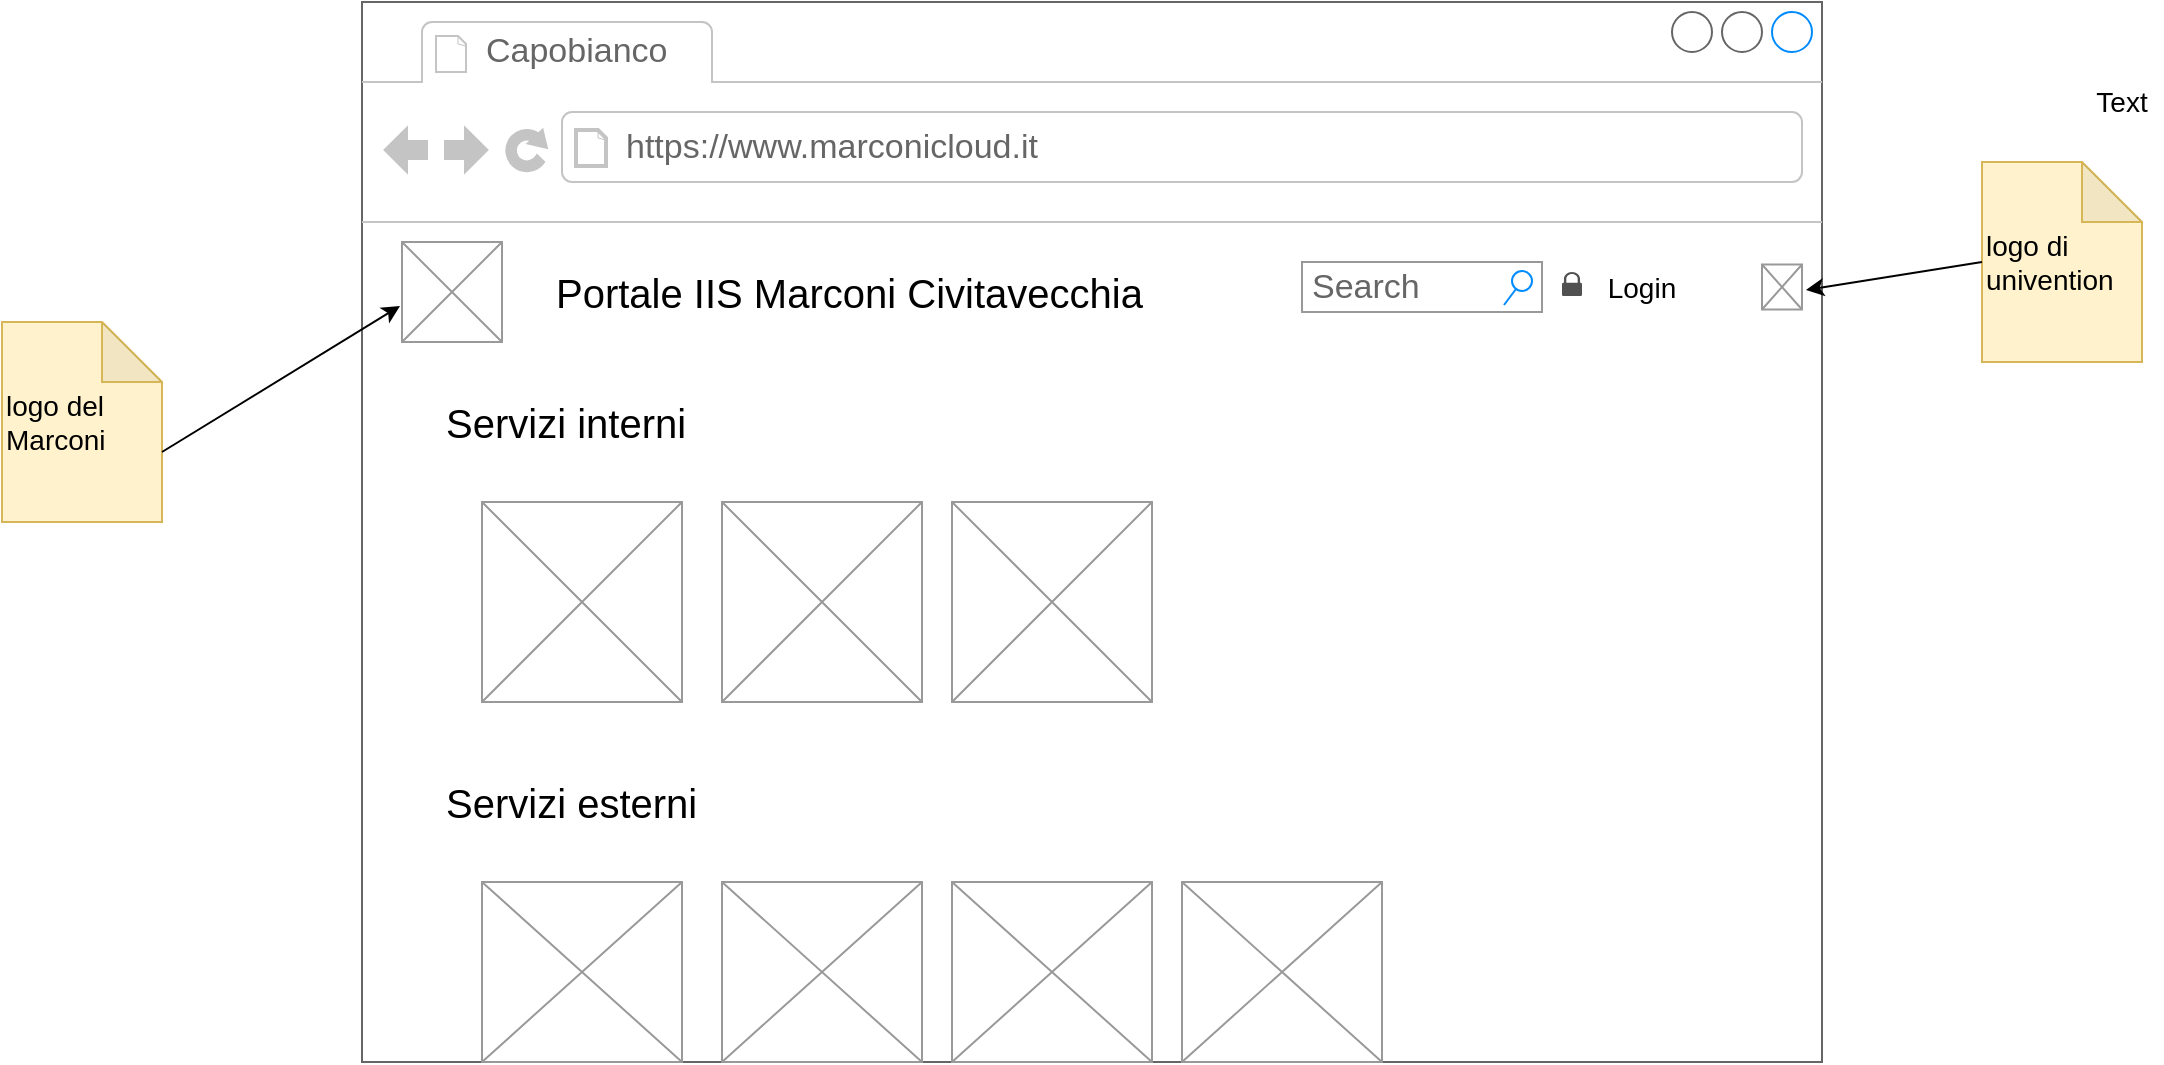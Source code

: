 <mxfile version="14.3.1" type="github">
  <diagram id="4ak0Vm3mq9aS-JCLHp02" name="Page-1">
    <mxGraphModel dx="2422" dy="1092" grid="1" gridSize="10" guides="1" tooltips="1" connect="1" arrows="1" fold="1" page="1" pageScale="1" pageWidth="850" pageHeight="1100" math="0" shadow="0">
      <root>
        <mxCell id="0" />
        <mxCell id="1" parent="0" />
        <mxCell id="QHqVieoAo0VyWfZBsxKu-1" value="" style="strokeWidth=1;shadow=0;dashed=0;align=center;html=1;shape=mxgraph.mockup.containers.browserWindow;rSize=0;strokeColor=#666666;strokeColor2=#008cff;strokeColor3=#c4c4c4;mainText=,;recursiveResize=0;" vertex="1" parent="1">
          <mxGeometry x="30" y="20" width="730" height="530" as="geometry" />
        </mxCell>
        <mxCell id="QHqVieoAo0VyWfZBsxKu-2" value="Capobianco" style="strokeWidth=1;shadow=0;dashed=0;align=center;html=1;shape=mxgraph.mockup.containers.anchor;fontSize=17;fontColor=#666666;align=left;" vertex="1" parent="QHqVieoAo0VyWfZBsxKu-1">
          <mxGeometry x="60" y="12" width="110" height="26" as="geometry" />
        </mxCell>
        <mxCell id="QHqVieoAo0VyWfZBsxKu-3" value="https://www.marconicloud.it" style="strokeWidth=1;shadow=0;dashed=0;align=center;html=1;shape=mxgraph.mockup.containers.anchor;rSize=0;fontSize=17;fontColor=#666666;align=left;" vertex="1" parent="QHqVieoAo0VyWfZBsxKu-1">
          <mxGeometry x="130" y="60" width="250" height="26" as="geometry" />
        </mxCell>
        <mxCell id="QHqVieoAo0VyWfZBsxKu-4" value="" style="verticalLabelPosition=bottom;shadow=0;dashed=0;align=center;html=1;verticalAlign=top;strokeWidth=1;shape=mxgraph.mockup.graphics.simpleIcon;strokeColor=#999999;" vertex="1" parent="QHqVieoAo0VyWfZBsxKu-1">
          <mxGeometry x="20" y="120" width="50" height="50" as="geometry" />
        </mxCell>
        <mxCell id="QHqVieoAo0VyWfZBsxKu-5" value="Portale IIS Marconi Civitavecchia" style="text;html=1;strokeColor=none;fillColor=none;align=left;verticalAlign=middle;whiteSpace=wrap;rounded=0;fontSize=20;" vertex="1" parent="QHqVieoAo0VyWfZBsxKu-1">
          <mxGeometry x="95" y="135" width="445" height="20" as="geometry" />
        </mxCell>
        <mxCell id="QHqVieoAo0VyWfZBsxKu-6" value="Servizi interni" style="text;html=1;strokeColor=none;fillColor=none;align=left;verticalAlign=middle;whiteSpace=wrap;rounded=0;fontSize=20;" vertex="1" parent="QHqVieoAo0VyWfZBsxKu-1">
          <mxGeometry x="40" y="190" width="150" height="40" as="geometry" />
        </mxCell>
        <mxCell id="QHqVieoAo0VyWfZBsxKu-7" value="" style="verticalLabelPosition=bottom;shadow=0;dashed=0;align=center;html=1;verticalAlign=top;strokeWidth=1;shape=mxgraph.mockup.graphics.simpleIcon;strokeColor=#999999;fillColor=#ffffff;fontSize=20;" vertex="1" parent="QHqVieoAo0VyWfZBsxKu-1">
          <mxGeometry x="60" y="250" width="100" height="100" as="geometry" />
        </mxCell>
        <mxCell id="QHqVieoAo0VyWfZBsxKu-8" value="" style="verticalLabelPosition=bottom;shadow=0;dashed=0;align=center;html=1;verticalAlign=top;strokeWidth=1;shape=mxgraph.mockup.graphics.simpleIcon;strokeColor=#999999;fillColor=#ffffff;fontSize=20;" vertex="1" parent="QHqVieoAo0VyWfZBsxKu-1">
          <mxGeometry x="180" y="250" width="100" height="100" as="geometry" />
        </mxCell>
        <mxCell id="QHqVieoAo0VyWfZBsxKu-9" value="" style="verticalLabelPosition=bottom;shadow=0;dashed=0;align=center;html=1;verticalAlign=top;strokeWidth=1;shape=mxgraph.mockup.graphics.simpleIcon;strokeColor=#999999;fillColor=#ffffff;fontSize=20;" vertex="1" parent="QHqVieoAo0VyWfZBsxKu-1">
          <mxGeometry x="295" y="250" width="100" height="100" as="geometry" />
        </mxCell>
        <mxCell id="QHqVieoAo0VyWfZBsxKu-16" value="Servizi esterni" style="text;html=1;strokeColor=none;fillColor=none;align=left;verticalAlign=middle;whiteSpace=wrap;rounded=0;fontSize=20;" vertex="1" parent="QHqVieoAo0VyWfZBsxKu-1">
          <mxGeometry x="40" y="380" width="150" height="40" as="geometry" />
        </mxCell>
        <mxCell id="QHqVieoAo0VyWfZBsxKu-17" value="" style="verticalLabelPosition=bottom;shadow=0;dashed=0;align=center;html=1;verticalAlign=top;strokeWidth=1;shape=mxgraph.mockup.graphics.simpleIcon;strokeColor=#999999;fillColor=#ffffff;fontSize=20;" vertex="1" parent="QHqVieoAo0VyWfZBsxKu-1">
          <mxGeometry x="60" y="440" width="100" height="90" as="geometry" />
        </mxCell>
        <mxCell id="QHqVieoAo0VyWfZBsxKu-18" value="" style="verticalLabelPosition=bottom;shadow=0;dashed=0;align=center;html=1;verticalAlign=top;strokeWidth=1;shape=mxgraph.mockup.graphics.simpleIcon;strokeColor=#999999;fillColor=#ffffff;fontSize=20;" vertex="1" parent="QHqVieoAo0VyWfZBsxKu-1">
          <mxGeometry x="180" y="440" width="100" height="90" as="geometry" />
        </mxCell>
        <mxCell id="QHqVieoAo0VyWfZBsxKu-19" value="" style="verticalLabelPosition=bottom;shadow=0;dashed=0;align=center;html=1;verticalAlign=top;strokeWidth=1;shape=mxgraph.mockup.graphics.simpleIcon;strokeColor=#999999;fillColor=#ffffff;fontSize=20;" vertex="1" parent="QHqVieoAo0VyWfZBsxKu-1">
          <mxGeometry x="295" y="440" width="100" height="90" as="geometry" />
        </mxCell>
        <mxCell id="QHqVieoAo0VyWfZBsxKu-20" value="" style="verticalLabelPosition=bottom;shadow=0;dashed=0;align=center;html=1;verticalAlign=top;strokeWidth=1;shape=mxgraph.mockup.graphics.simpleIcon;strokeColor=#999999;fillColor=#ffffff;fontSize=20;" vertex="1" parent="QHqVieoAo0VyWfZBsxKu-1">
          <mxGeometry x="410" y="440" width="100" height="90" as="geometry" />
        </mxCell>
        <mxCell id="QHqVieoAo0VyWfZBsxKu-21" value="Search" style="strokeWidth=1;shadow=0;dashed=0;align=center;html=1;shape=mxgraph.mockup.forms.searchBox;strokeColor=#999999;mainText=;strokeColor2=#008cff;fontColor=#666666;fontSize=17;align=left;spacingLeft=3;" vertex="1" parent="QHqVieoAo0VyWfZBsxKu-1">
          <mxGeometry x="470" y="130" width="120" height="25" as="geometry" />
        </mxCell>
        <mxCell id="QHqVieoAo0VyWfZBsxKu-22" value="" style="pointerEvents=1;shadow=0;dashed=0;html=1;strokeColor=none;fillColor=#505050;labelPosition=center;verticalLabelPosition=bottom;verticalAlign=top;outlineConnect=0;align=center;shape=mxgraph.office.security.lock_protected;fontSize=20;" vertex="1" parent="QHqVieoAo0VyWfZBsxKu-1">
          <mxGeometry x="600" y="135" width="10" height="12" as="geometry" />
        </mxCell>
        <mxCell id="QHqVieoAo0VyWfZBsxKu-23" value="Login" style="text;html=1;strokeColor=none;fillColor=none;align=center;verticalAlign=middle;whiteSpace=wrap;rounded=0;fontSize=14;" vertex="1" parent="QHqVieoAo0VyWfZBsxKu-1">
          <mxGeometry x="620" y="132.5" width="40" height="20" as="geometry" />
        </mxCell>
        <mxCell id="QHqVieoAo0VyWfZBsxKu-24" value="" style="shape=image;html=1;verticalAlign=top;verticalLabelPosition=bottom;labelBackgroundColor=#ffffff;imageAspect=0;aspect=fixed;image=https://cdn4.iconfinder.com/data/icons/wirecons-free-vector-icons/32/menu-alt-128.png;fontSize=14;align=left;" vertex="1" parent="QHqVieoAo0VyWfZBsxKu-1">
          <mxGeometry x="670" y="137" width="20" height="20" as="geometry" />
        </mxCell>
        <mxCell id="QHqVieoAo0VyWfZBsxKu-25" value="" style="verticalLabelPosition=bottom;shadow=0;dashed=0;align=center;html=1;verticalAlign=top;strokeWidth=1;shape=mxgraph.mockup.graphics.simpleIcon;strokeColor=#999999;fontSize=14;" vertex="1" parent="QHqVieoAo0VyWfZBsxKu-1">
          <mxGeometry x="700" y="131.25" width="20" height="22.5" as="geometry" />
        </mxCell>
        <mxCell id="QHqVieoAo0VyWfZBsxKu-26" value="logo di univention" style="shape=note;whiteSpace=wrap;html=1;backgroundOutline=1;darkOpacity=0.05;fontSize=14;align=left;fillColor=#fff2cc;strokeColor=#d6b656;" vertex="1" parent="1">
          <mxGeometry x="840" y="100" width="80" height="100" as="geometry" />
        </mxCell>
        <mxCell id="QHqVieoAo0VyWfZBsxKu-27" value="Text" style="text;html=1;strokeColor=none;fillColor=none;align=center;verticalAlign=middle;whiteSpace=wrap;rounded=0;fontSize=14;" vertex="1" parent="1">
          <mxGeometry x="890" y="60" width="40" height="20" as="geometry" />
        </mxCell>
        <mxCell id="QHqVieoAo0VyWfZBsxKu-28" value="" style="endArrow=classic;html=1;fontSize=14;exitX=0;exitY=0.5;exitDx=0;exitDy=0;exitPerimeter=0;entryX=1.1;entryY=0.567;entryDx=0;entryDy=0;entryPerimeter=0;" edge="1" parent="1" source="QHqVieoAo0VyWfZBsxKu-26" target="QHqVieoAo0VyWfZBsxKu-25">
          <mxGeometry width="50" height="50" relative="1" as="geometry">
            <mxPoint x="650" y="300" as="sourcePoint" />
            <mxPoint x="700" y="250" as="targetPoint" />
          </mxGeometry>
        </mxCell>
        <mxCell id="QHqVieoAo0VyWfZBsxKu-29" value="logo del Marconi" style="shape=note;whiteSpace=wrap;html=1;backgroundOutline=1;darkOpacity=0.05;fontSize=14;align=left;fillColor=#fff2cc;strokeColor=#d6b656;" vertex="1" parent="1">
          <mxGeometry x="-150" y="180" width="80" height="100" as="geometry" />
        </mxCell>
        <mxCell id="QHqVieoAo0VyWfZBsxKu-30" value="" style="endArrow=classic;html=1;fontSize=14;exitX=0;exitY=0;exitDx=80;exitDy=65;exitPerimeter=0;entryX=-0.02;entryY=0.64;entryDx=0;entryDy=0;entryPerimeter=0;" edge="1" parent="1" source="QHqVieoAo0VyWfZBsxKu-29" target="QHqVieoAo0VyWfZBsxKu-4">
          <mxGeometry width="50" height="50" relative="1" as="geometry">
            <mxPoint x="80" y="300" as="sourcePoint" />
            <mxPoint x="130" y="250" as="targetPoint" />
          </mxGeometry>
        </mxCell>
      </root>
    </mxGraphModel>
  </diagram>
</mxfile>

